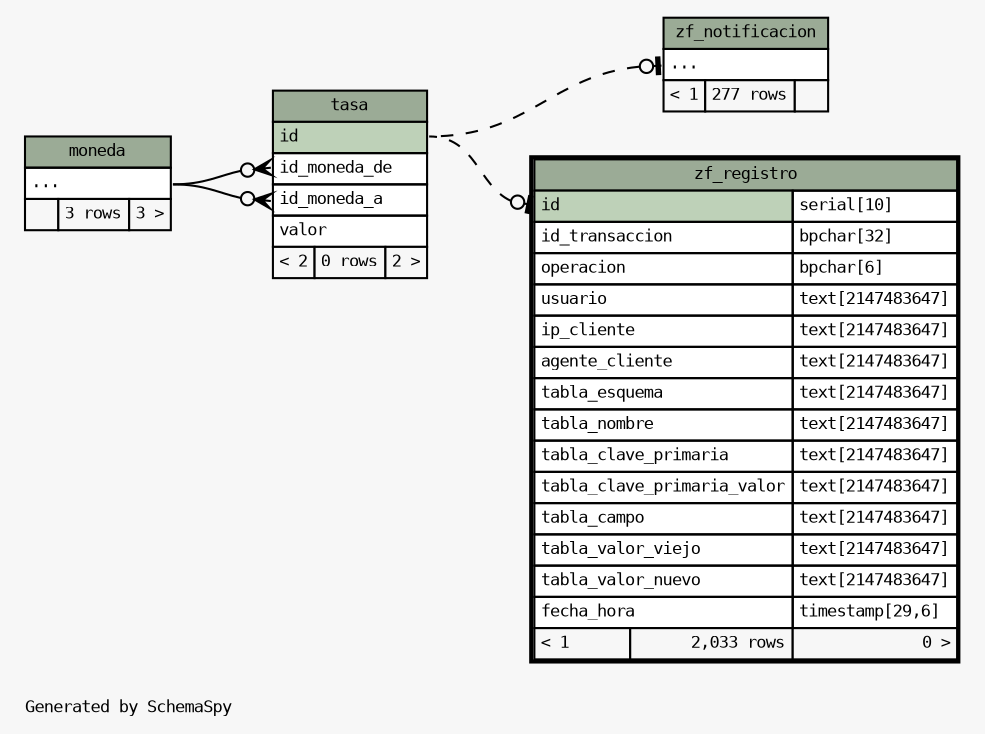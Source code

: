 // dot 2.38.0 on Linux 3.16.0-4-amd64
// SchemaSpy rev 590
digraph "impliedTwoDegreesRelationshipsDiagram" {
  graph [
    rankdir="RL"
    bgcolor="#f7f7f7"
    label="\nGenerated by SchemaSpy"
    labeljust="l"
    nodesep="0.18"
    ranksep="0.46"
    fontname="monospace"
    fontsize="8"
  ];
  node [
    fontname="monospace"
    fontsize="8"
    shape="plaintext"
  ];
  edge [
    arrowsize="0.8"
  ];
  "tasa":"id_moneda_a":w -> "moneda":"elipses":e [arrowhead=none dir=back arrowtail=crowodot];
  "tasa":"id_moneda_de":w -> "moneda":"elipses":e [arrowhead=none dir=back arrowtail=crowodot];
  "zf_notificacion":"elipses":w -> "tasa":"id":e [arrowhead=none dir=back arrowtail=teeodot style=dashed];
  "zf_registro":"id":w -> "tasa":"id":e [arrowhead=none dir=back arrowtail=teeodot style=dashed];
  "moneda" [
    label=<
    <TABLE BORDER="0" CELLBORDER="1" CELLSPACING="0" BGCOLOR="#ffffff">
      <TR><TD COLSPAN="3" BGCOLOR="#9bab96" ALIGN="CENTER">moneda</TD></TR>
      <TR><TD PORT="elipses" COLSPAN="3" ALIGN="LEFT">...</TD></TR>
      <TR><TD ALIGN="LEFT" BGCOLOR="#f7f7f7">  </TD><TD ALIGN="RIGHT" BGCOLOR="#f7f7f7">3 rows</TD><TD ALIGN="RIGHT" BGCOLOR="#f7f7f7">3 &gt;</TD></TR>
    </TABLE>>
    URL="moneda.html"
    tooltip="moneda"
  ];
  "tasa" [
    label=<
    <TABLE BORDER="0" CELLBORDER="1" CELLSPACING="0" BGCOLOR="#ffffff">
      <TR><TD COLSPAN="3" BGCOLOR="#9bab96" ALIGN="CENTER">tasa</TD></TR>
      <TR><TD PORT="id" COLSPAN="3" BGCOLOR="#bed1b8" ALIGN="LEFT">id</TD></TR>
      <TR><TD PORT="id_moneda_de" COLSPAN="3" ALIGN="LEFT">id_moneda_de</TD></TR>
      <TR><TD PORT="id_moneda_a" COLSPAN="3" ALIGN="LEFT">id_moneda_a</TD></TR>
      <TR><TD PORT="valor" COLSPAN="3" ALIGN="LEFT">valor</TD></TR>
      <TR><TD ALIGN="LEFT" BGCOLOR="#f7f7f7">&lt; 2</TD><TD ALIGN="RIGHT" BGCOLOR="#f7f7f7">0 rows</TD><TD ALIGN="RIGHT" BGCOLOR="#f7f7f7">2 &gt;</TD></TR>
    </TABLE>>
    URL="tasa.html"
    tooltip="tasa"
  ];
  "zf_notificacion" [
    label=<
    <TABLE BORDER="0" CELLBORDER="1" CELLSPACING="0" BGCOLOR="#ffffff">
      <TR><TD COLSPAN="3" BGCOLOR="#9bab96" ALIGN="CENTER">zf_notificacion</TD></TR>
      <TR><TD PORT="elipses" COLSPAN="3" ALIGN="LEFT">...</TD></TR>
      <TR><TD ALIGN="LEFT" BGCOLOR="#f7f7f7">&lt; 1</TD><TD ALIGN="RIGHT" BGCOLOR="#f7f7f7">277 rows</TD><TD ALIGN="RIGHT" BGCOLOR="#f7f7f7">  </TD></TR>
    </TABLE>>
    URL="zf_notificacion.html"
    tooltip="zf_notificacion"
  ];
  "zf_registro" [
    label=<
    <TABLE BORDER="2" CELLBORDER="1" CELLSPACING="0" BGCOLOR="#ffffff">
      <TR><TD COLSPAN="3" BGCOLOR="#9bab96" ALIGN="CENTER">zf_registro</TD></TR>
      <TR><TD PORT="id" COLSPAN="2" BGCOLOR="#bed1b8" ALIGN="LEFT">id</TD><TD PORT="id.type" ALIGN="LEFT">serial[10]</TD></TR>
      <TR><TD PORT="id_transaccion" COLSPAN="2" ALIGN="LEFT">id_transaccion</TD><TD PORT="id_transaccion.type" ALIGN="LEFT">bpchar[32]</TD></TR>
      <TR><TD PORT="operacion" COLSPAN="2" ALIGN="LEFT">operacion</TD><TD PORT="operacion.type" ALIGN="LEFT">bpchar[6]</TD></TR>
      <TR><TD PORT="usuario" COLSPAN="2" ALIGN="LEFT">usuario</TD><TD PORT="usuario.type" ALIGN="LEFT">text[2147483647]</TD></TR>
      <TR><TD PORT="ip_cliente" COLSPAN="2" ALIGN="LEFT">ip_cliente</TD><TD PORT="ip_cliente.type" ALIGN="LEFT">text[2147483647]</TD></TR>
      <TR><TD PORT="agente_cliente" COLSPAN="2" ALIGN="LEFT">agente_cliente</TD><TD PORT="agente_cliente.type" ALIGN="LEFT">text[2147483647]</TD></TR>
      <TR><TD PORT="tabla_esquema" COLSPAN="2" ALIGN="LEFT">tabla_esquema</TD><TD PORT="tabla_esquema.type" ALIGN="LEFT">text[2147483647]</TD></TR>
      <TR><TD PORT="tabla_nombre" COLSPAN="2" ALIGN="LEFT">tabla_nombre</TD><TD PORT="tabla_nombre.type" ALIGN="LEFT">text[2147483647]</TD></TR>
      <TR><TD PORT="tabla_clave_primaria" COLSPAN="2" ALIGN="LEFT">tabla_clave_primaria</TD><TD PORT="tabla_clave_primaria.type" ALIGN="LEFT">text[2147483647]</TD></TR>
      <TR><TD PORT="tabla_clave_primaria_valor" COLSPAN="2" ALIGN="LEFT">tabla_clave_primaria_valor</TD><TD PORT="tabla_clave_primaria_valor.type" ALIGN="LEFT">text[2147483647]</TD></TR>
      <TR><TD PORT="tabla_campo" COLSPAN="2" ALIGN="LEFT">tabla_campo</TD><TD PORT="tabla_campo.type" ALIGN="LEFT">text[2147483647]</TD></TR>
      <TR><TD PORT="tabla_valor_viejo" COLSPAN="2" ALIGN="LEFT">tabla_valor_viejo</TD><TD PORT="tabla_valor_viejo.type" ALIGN="LEFT">text[2147483647]</TD></TR>
      <TR><TD PORT="tabla_valor_nuevo" COLSPAN="2" ALIGN="LEFT">tabla_valor_nuevo</TD><TD PORT="tabla_valor_nuevo.type" ALIGN="LEFT">text[2147483647]</TD></TR>
      <TR><TD PORT="fecha_hora" COLSPAN="2" ALIGN="LEFT">fecha_hora</TD><TD PORT="fecha_hora.type" ALIGN="LEFT">timestamp[29,6]</TD></TR>
      <TR><TD ALIGN="LEFT" BGCOLOR="#f7f7f7">&lt; 1</TD><TD ALIGN="RIGHT" BGCOLOR="#f7f7f7">2,033 rows</TD><TD ALIGN="RIGHT" BGCOLOR="#f7f7f7">0 &gt;</TD></TR>
    </TABLE>>
    URL="zf_registro.html"
    tooltip="zf_registro"
  ];
}
